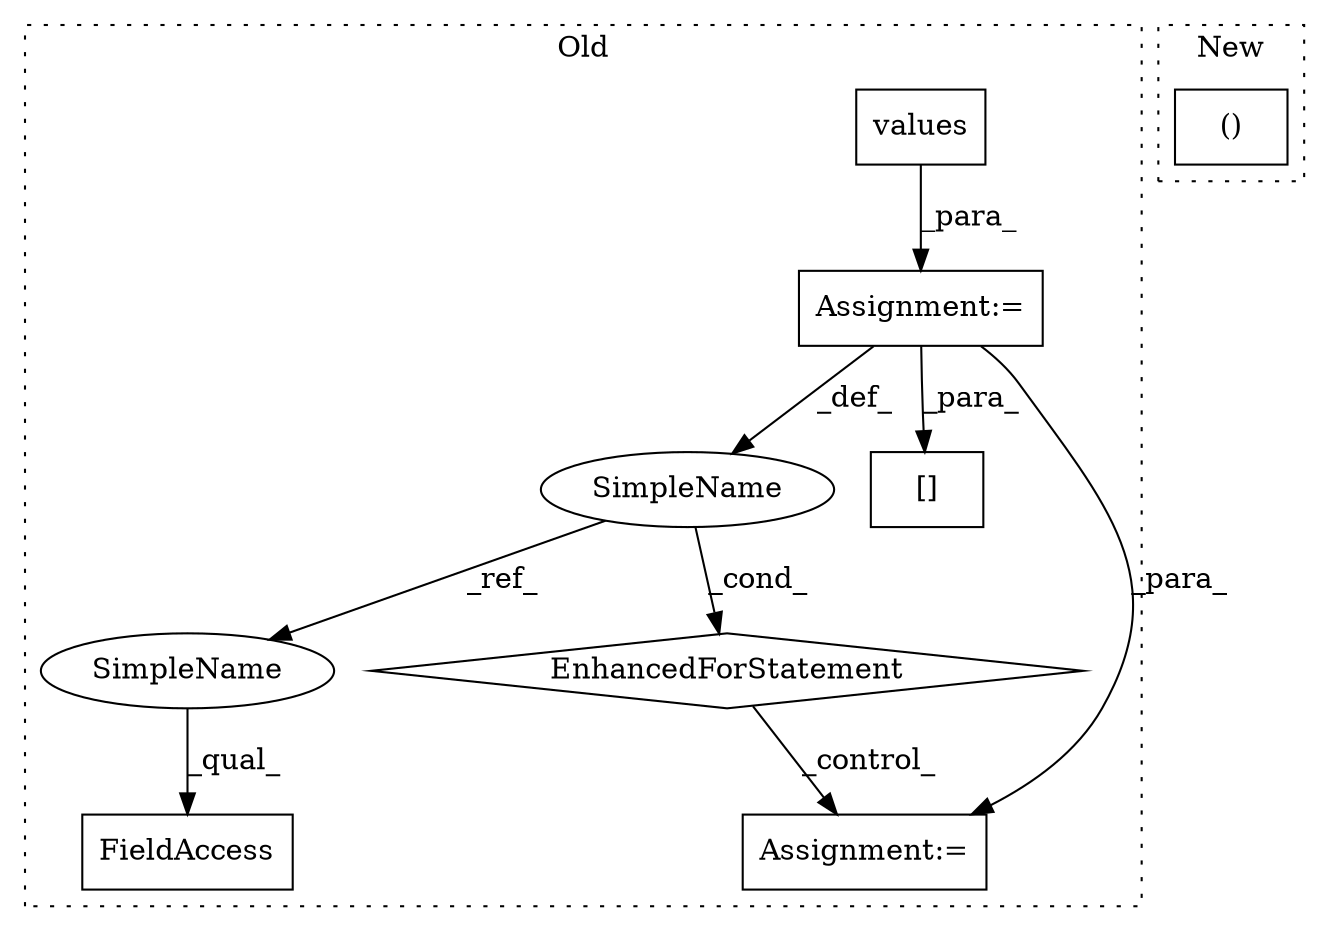 digraph G {
subgraph cluster0 {
1 [label="values" a="32" s="4522" l="8" shape="box"];
3 [label="Assignment:=" a="7" s="4439,4530" l="57,2" shape="box"];
4 [label="EnhancedForStatement" a="70" s="4439,4530" l="57,2" shape="diamond"];
5 [label="FieldAccess" a="22" s="4684" l="8" shape="box"];
6 [label="SimpleName" a="42" s="4500" l="4" shape="ellipse"];
7 [label="[]" a="2" s="4588,4607" l="11,1" shape="box"];
8 [label="Assignment:=" a="7" s="4664" l="1" shape="box"];
9 [label="SimpleName" a="42" s="4684" l="4" shape="ellipse"];
label = "Old";
style="dotted";
}
subgraph cluster1 {
2 [label="()" a="106" s="3727" l="18" shape="box"];
label = "New";
style="dotted";
}
1 -> 3 [label="_para_"];
3 -> 7 [label="_para_"];
3 -> 8 [label="_para_"];
3 -> 6 [label="_def_"];
4 -> 8 [label="_control_"];
6 -> 4 [label="_cond_"];
6 -> 9 [label="_ref_"];
9 -> 5 [label="_qual_"];
}